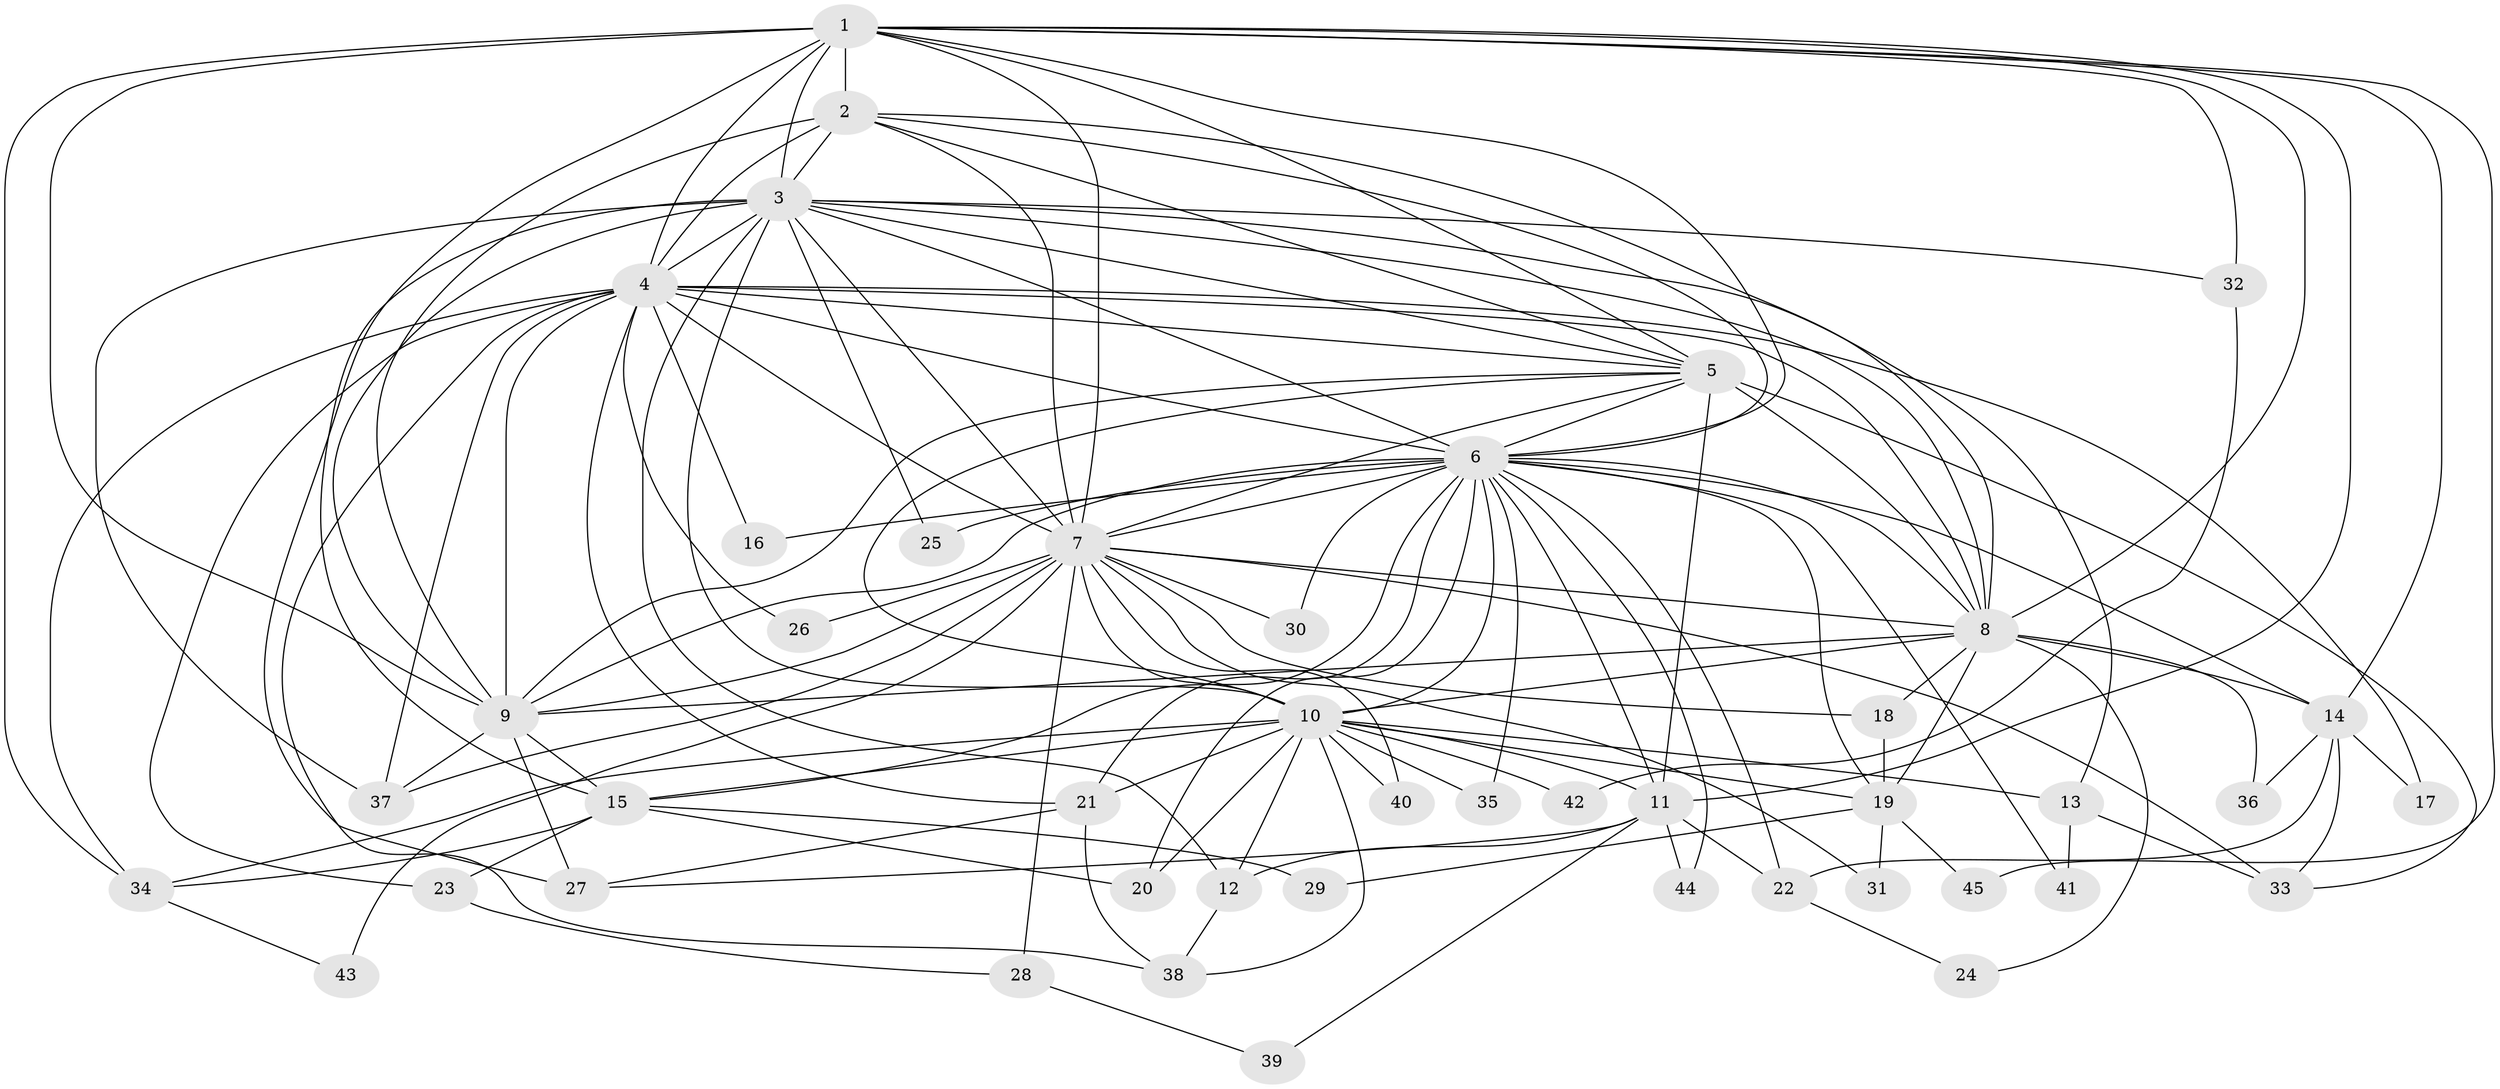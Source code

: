 // original degree distribution, {11: 0.011235955056179775, 18: 0.011235955056179775, 19: 0.011235955056179775, 21: 0.011235955056179775, 17: 0.02247191011235955, 26: 0.011235955056179775, 23: 0.011235955056179775, 20: 0.011235955056179775, 16: 0.011235955056179775, 2: 0.5393258426966292, 6: 0.033707865168539325, 7: 0.033707865168539325, 4: 0.0449438202247191, 5: 0.02247191011235955, 3: 0.21348314606741572}
// Generated by graph-tools (version 1.1) at 2025/34/03/09/25 02:34:49]
// undirected, 45 vertices, 132 edges
graph export_dot {
graph [start="1"]
  node [color=gray90,style=filled];
  1;
  2;
  3;
  4;
  5;
  6;
  7;
  8;
  9;
  10;
  11;
  12;
  13;
  14;
  15;
  16;
  17;
  18;
  19;
  20;
  21;
  22;
  23;
  24;
  25;
  26;
  27;
  28;
  29;
  30;
  31;
  32;
  33;
  34;
  35;
  36;
  37;
  38;
  39;
  40;
  41;
  42;
  43;
  44;
  45;
  1 -- 2 [weight=9.0];
  1 -- 3 [weight=4.0];
  1 -- 4 [weight=2.0];
  1 -- 5 [weight=1.0];
  1 -- 6 [weight=1.0];
  1 -- 7 [weight=1.0];
  1 -- 8 [weight=1.0];
  1 -- 9 [weight=2.0];
  1 -- 11 [weight=1.0];
  1 -- 14 [weight=1.0];
  1 -- 27 [weight=1.0];
  1 -- 32 [weight=1.0];
  1 -- 34 [weight=2.0];
  1 -- 45 [weight=1.0];
  2 -- 3 [weight=2.0];
  2 -- 4 [weight=2.0];
  2 -- 5 [weight=1.0];
  2 -- 6 [weight=1.0];
  2 -- 7 [weight=1.0];
  2 -- 8 [weight=1.0];
  2 -- 9 [weight=1.0];
  3 -- 4 [weight=3.0];
  3 -- 5 [weight=2.0];
  3 -- 6 [weight=3.0];
  3 -- 7 [weight=3.0];
  3 -- 8 [weight=2.0];
  3 -- 9 [weight=3.0];
  3 -- 10 [weight=9.0];
  3 -- 12 [weight=1.0];
  3 -- 13 [weight=1.0];
  3 -- 15 [weight=2.0];
  3 -- 25 [weight=1.0];
  3 -- 32 [weight=1.0];
  3 -- 37 [weight=1.0];
  4 -- 5 [weight=1.0];
  4 -- 6 [weight=1.0];
  4 -- 7 [weight=1.0];
  4 -- 8 [weight=2.0];
  4 -- 9 [weight=1.0];
  4 -- 16 [weight=1.0];
  4 -- 17 [weight=1.0];
  4 -- 21 [weight=1.0];
  4 -- 23 [weight=1.0];
  4 -- 26 [weight=1.0];
  4 -- 34 [weight=1.0];
  4 -- 37 [weight=1.0];
  4 -- 38 [weight=1.0];
  5 -- 6 [weight=2.0];
  5 -- 7 [weight=1.0];
  5 -- 8 [weight=1.0];
  5 -- 9 [weight=1.0];
  5 -- 10 [weight=1.0];
  5 -- 11 [weight=5.0];
  5 -- 33 [weight=1.0];
  6 -- 7 [weight=1.0];
  6 -- 8 [weight=1.0];
  6 -- 9 [weight=1.0];
  6 -- 10 [weight=1.0];
  6 -- 11 [weight=1.0];
  6 -- 14 [weight=1.0];
  6 -- 15 [weight=1.0];
  6 -- 16 [weight=1.0];
  6 -- 19 [weight=1.0];
  6 -- 20 [weight=1.0];
  6 -- 21 [weight=2.0];
  6 -- 22 [weight=1.0];
  6 -- 25 [weight=1.0];
  6 -- 30 [weight=1.0];
  6 -- 35 [weight=1.0];
  6 -- 41 [weight=1.0];
  6 -- 44 [weight=1.0];
  7 -- 8 [weight=1.0];
  7 -- 9 [weight=1.0];
  7 -- 10 [weight=1.0];
  7 -- 18 [weight=1.0];
  7 -- 26 [weight=1.0];
  7 -- 28 [weight=1.0];
  7 -- 30 [weight=1.0];
  7 -- 31 [weight=1.0];
  7 -- 33 [weight=1.0];
  7 -- 37 [weight=1.0];
  7 -- 40 [weight=1.0];
  7 -- 43 [weight=1.0];
  8 -- 9 [weight=1.0];
  8 -- 10 [weight=2.0];
  8 -- 14 [weight=1.0];
  8 -- 18 [weight=1.0];
  8 -- 19 [weight=1.0];
  8 -- 24 [weight=1.0];
  8 -- 36 [weight=1.0];
  9 -- 15 [weight=1.0];
  9 -- 27 [weight=3.0];
  9 -- 37 [weight=1.0];
  10 -- 11 [weight=2.0];
  10 -- 12 [weight=1.0];
  10 -- 13 [weight=1.0];
  10 -- 15 [weight=1.0];
  10 -- 19 [weight=1.0];
  10 -- 20 [weight=1.0];
  10 -- 21 [weight=1.0];
  10 -- 34 [weight=1.0];
  10 -- 35 [weight=1.0];
  10 -- 38 [weight=1.0];
  10 -- 40 [weight=1.0];
  10 -- 42 [weight=1.0];
  11 -- 12 [weight=1.0];
  11 -- 22 [weight=1.0];
  11 -- 27 [weight=1.0];
  11 -- 39 [weight=1.0];
  11 -- 44 [weight=1.0];
  12 -- 38 [weight=1.0];
  13 -- 33 [weight=1.0];
  13 -- 41 [weight=1.0];
  14 -- 17 [weight=1.0];
  14 -- 22 [weight=1.0];
  14 -- 33 [weight=1.0];
  14 -- 36 [weight=1.0];
  15 -- 20 [weight=1.0];
  15 -- 23 [weight=1.0];
  15 -- 29 [weight=1.0];
  15 -- 34 [weight=1.0];
  18 -- 19 [weight=1.0];
  19 -- 29 [weight=1.0];
  19 -- 31 [weight=1.0];
  19 -- 45 [weight=1.0];
  21 -- 27 [weight=2.0];
  21 -- 38 [weight=1.0];
  22 -- 24 [weight=1.0];
  23 -- 28 [weight=1.0];
  28 -- 39 [weight=1.0];
  32 -- 42 [weight=1.0];
  34 -- 43 [weight=1.0];
}
